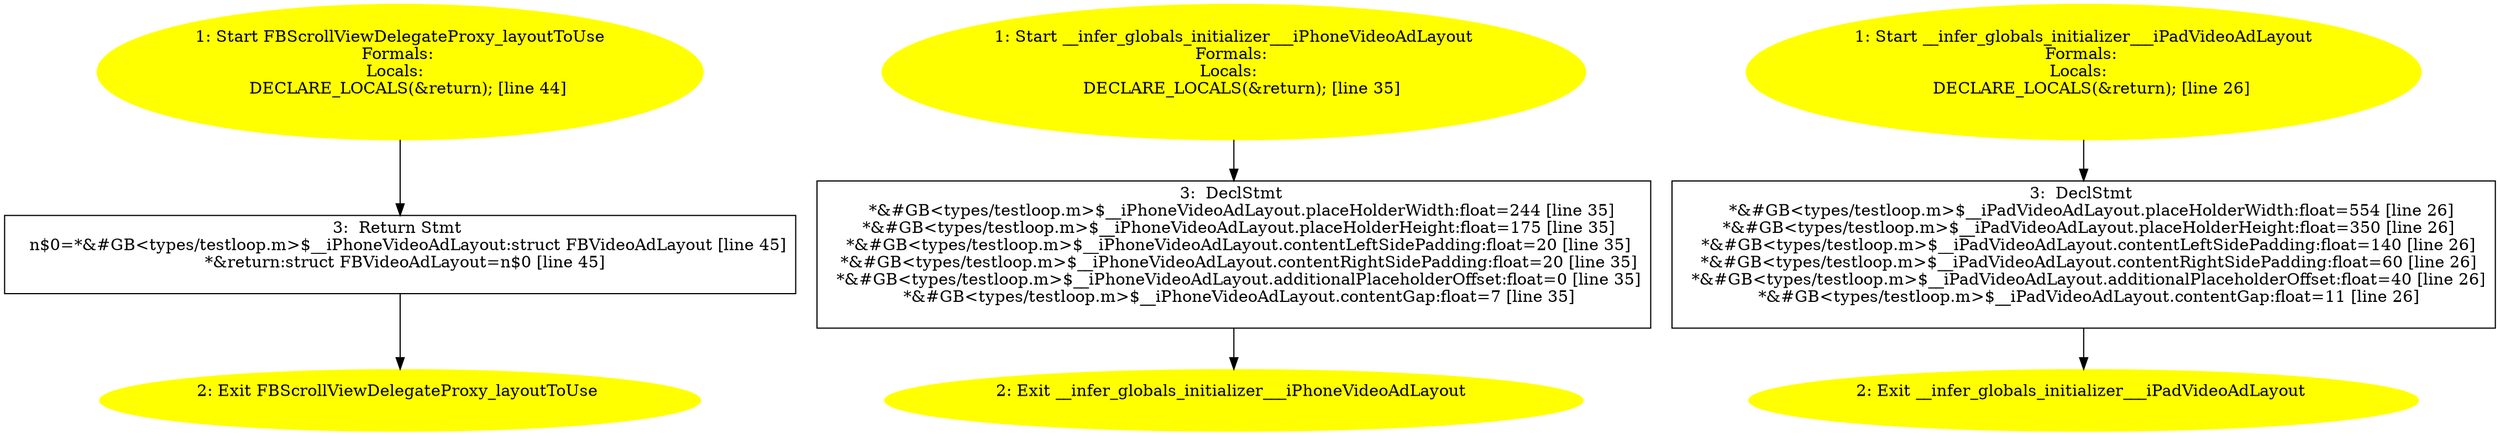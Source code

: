 /* @generated */
digraph iCFG {
"FBScrollViewDelegateProxy_layoutToUseclass.9bf93674d347fe5d489b97d1cb9f15c1_3" [label="3:  Return Stmt \n   n$0=*&#GB<types/testloop.m>$__iPhoneVideoAdLayout:struct FBVideoAdLayout [line 45]\n  *&return:struct FBVideoAdLayout=n$0 [line 45]\n " shape="box"]
	

	 "FBScrollViewDelegateProxy_layoutToUseclass.9bf93674d347fe5d489b97d1cb9f15c1_3" -> "FBScrollViewDelegateProxy_layoutToUseclass.9bf93674d347fe5d489b97d1cb9f15c1_2" ;
"FBScrollViewDelegateProxy_layoutToUseclass.9bf93674d347fe5d489b97d1cb9f15c1_2" [label="2: Exit FBScrollViewDelegateProxy_layoutToUse \n  " color=yellow style=filled]
	

"FBScrollViewDelegateProxy_layoutToUseclass.9bf93674d347fe5d489b97d1cb9f15c1_1" [label="1: Start FBScrollViewDelegateProxy_layoutToUse\nFormals: \nLocals:  \n   DECLARE_LOCALS(&return); [line 44]\n " color=yellow style=filled]
	

	 "FBScrollViewDelegateProxy_layoutToUseclass.9bf93674d347fe5d489b97d1cb9f15c1_1" -> "FBScrollViewDelegateProxy_layoutToUseclass.9bf93674d347fe5d489b97d1cb9f15c1_3" ;
"__infer_globals_initializer___iPhoneVideoAdLayout.b0bc97c09b8fbd16a06b17b7a5d22042_3" [label="3:  DeclStmt \n   *&#GB<types/testloop.m>$__iPhoneVideoAdLayout.placeHolderWidth:float=244 [line 35]\n  *&#GB<types/testloop.m>$__iPhoneVideoAdLayout.placeHolderHeight:float=175 [line 35]\n  *&#GB<types/testloop.m>$__iPhoneVideoAdLayout.contentLeftSidePadding:float=20 [line 35]\n  *&#GB<types/testloop.m>$__iPhoneVideoAdLayout.contentRightSidePadding:float=20 [line 35]\n  *&#GB<types/testloop.m>$__iPhoneVideoAdLayout.additionalPlaceholderOffset:float=0 [line 35]\n  *&#GB<types/testloop.m>$__iPhoneVideoAdLayout.contentGap:float=7 [line 35]\n " shape="box"]
	

	 "__infer_globals_initializer___iPhoneVideoAdLayout.b0bc97c09b8fbd16a06b17b7a5d22042_3" -> "__infer_globals_initializer___iPhoneVideoAdLayout.b0bc97c09b8fbd16a06b17b7a5d22042_2" ;
"__infer_globals_initializer___iPhoneVideoAdLayout.b0bc97c09b8fbd16a06b17b7a5d22042_2" [label="2: Exit __infer_globals_initializer___iPhoneVideoAdLayout \n  " color=yellow style=filled]
	

"__infer_globals_initializer___iPhoneVideoAdLayout.b0bc97c09b8fbd16a06b17b7a5d22042_1" [label="1: Start __infer_globals_initializer___iPhoneVideoAdLayout\nFormals: \nLocals:  \n   DECLARE_LOCALS(&return); [line 35]\n " color=yellow style=filled]
	

	 "__infer_globals_initializer___iPhoneVideoAdLayout.b0bc97c09b8fbd16a06b17b7a5d22042_1" -> "__infer_globals_initializer___iPhoneVideoAdLayout.b0bc97c09b8fbd16a06b17b7a5d22042_3" ;
"__infer_globals_initializer___iPadVideoAdLayout.82a4d90dac0bb09630a78b276b79e1ca_3" [label="3:  DeclStmt \n   *&#GB<types/testloop.m>$__iPadVideoAdLayout.placeHolderWidth:float=554 [line 26]\n  *&#GB<types/testloop.m>$__iPadVideoAdLayout.placeHolderHeight:float=350 [line 26]\n  *&#GB<types/testloop.m>$__iPadVideoAdLayout.contentLeftSidePadding:float=140 [line 26]\n  *&#GB<types/testloop.m>$__iPadVideoAdLayout.contentRightSidePadding:float=60 [line 26]\n  *&#GB<types/testloop.m>$__iPadVideoAdLayout.additionalPlaceholderOffset:float=40 [line 26]\n  *&#GB<types/testloop.m>$__iPadVideoAdLayout.contentGap:float=11 [line 26]\n " shape="box"]
	

	 "__infer_globals_initializer___iPadVideoAdLayout.82a4d90dac0bb09630a78b276b79e1ca_3" -> "__infer_globals_initializer___iPadVideoAdLayout.82a4d90dac0bb09630a78b276b79e1ca_2" ;
"__infer_globals_initializer___iPadVideoAdLayout.82a4d90dac0bb09630a78b276b79e1ca_2" [label="2: Exit __infer_globals_initializer___iPadVideoAdLayout \n  " color=yellow style=filled]
	

"__infer_globals_initializer___iPadVideoAdLayout.82a4d90dac0bb09630a78b276b79e1ca_1" [label="1: Start __infer_globals_initializer___iPadVideoAdLayout\nFormals: \nLocals:  \n   DECLARE_LOCALS(&return); [line 26]\n " color=yellow style=filled]
	

	 "__infer_globals_initializer___iPadVideoAdLayout.82a4d90dac0bb09630a78b276b79e1ca_1" -> "__infer_globals_initializer___iPadVideoAdLayout.82a4d90dac0bb09630a78b276b79e1ca_3" ;
}
